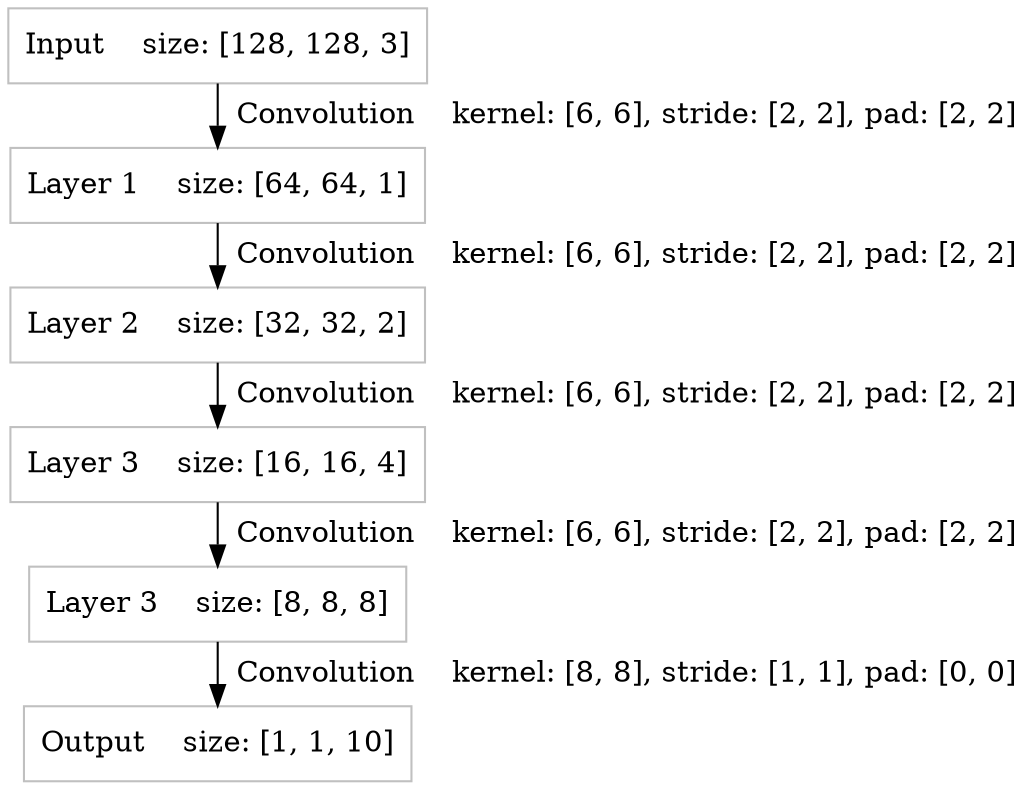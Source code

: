 digraph nn{

edge[
	_color = pink
	nodesep = 0.005
	ranksep = 0.005
	weight = 0.005
	height = 0.005
]
node[
	shape = rectangle 
	color = gray 
	_style = filled
	_width = 0.1
	_height = 0.1
	label = ""
	nodesep = 0.005
	ranksep = 0.005
]
graph[
	nodesep = 0.005
	ranksep = 0.005
	_rankdir = LR
]

Input [label="Input    size: [128, 128, 3]"]
Layer1 [label="Layer 1    size: [64, 64, 1]"]
Layer2 [label="Layer 2    size: [32, 32, 2]"]
Layer3 [label="Layer 3    size: [16, 16, 4]"]
Layer4 [label="Layer 3    size: [8, 8, 8]"]
Output [label="Output    size: [1, 1, 10]"]

Input->Layer1 [label="  Convolution    kernel: [6, 6], stride: [2, 2], pad: [2, 2]"]
Layer1->Layer2 [label="  Convolution    kernel: [6, 6], stride: [2, 2], pad: [2, 2]"]
Layer2->Layer3 [label="  Convolution    kernel: [6, 6], stride: [2, 2], pad: [2, 2]"]
Layer3->Layer4 [label="  Convolution    kernel: [6, 6], stride: [2, 2], pad: [2, 2]"]
Layer4->Output [label="  Convolution    kernel: [8, 8], stride: [1, 1], pad: [0, 0]"]
}
